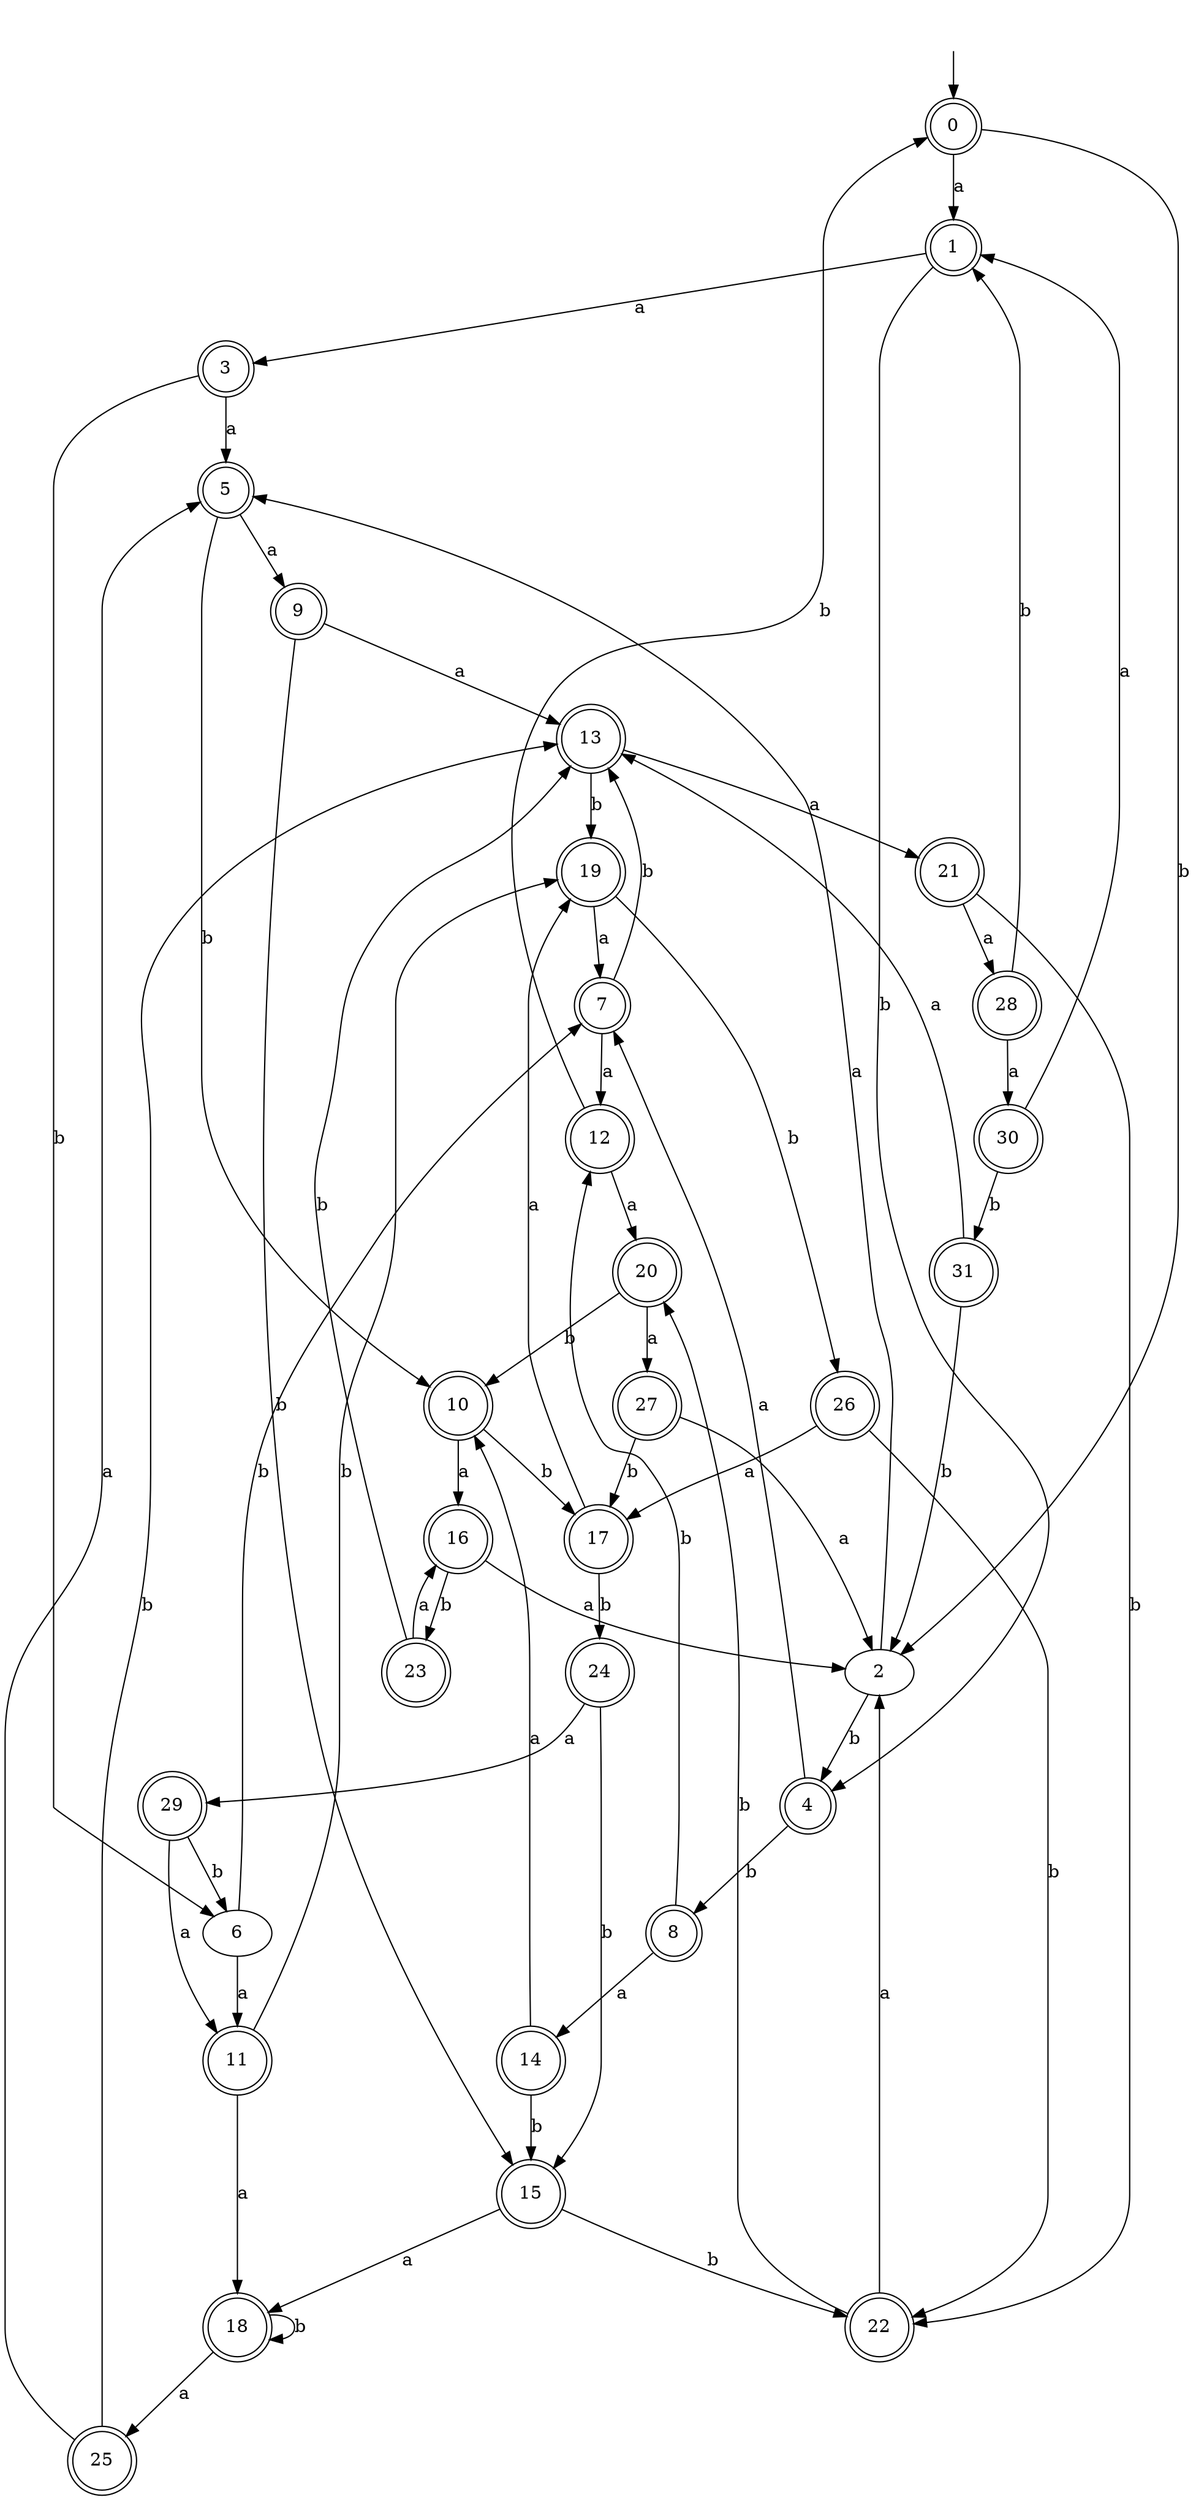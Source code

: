 digraph RandomDFA {
  __start0 [label="", shape=none];
  __start0 -> 0 [label=""];
  0 [shape=circle] [shape=doublecircle]
  0 -> 1 [label="a"]
  0 -> 2 [label="b"]
  1 [shape=doublecircle]
  1 -> 3 [label="a"]
  1 -> 4 [label="b"]
  2
  2 -> 5 [label="a"]
  2 -> 4 [label="b"]
  3 [shape=doublecircle]
  3 -> 5 [label="a"]
  3 -> 6 [label="b"]
  4 [shape=doublecircle]
  4 -> 7 [label="a"]
  4 -> 8 [label="b"]
  5 [shape=doublecircle]
  5 -> 9 [label="a"]
  5 -> 10 [label="b"]
  6
  6 -> 11 [label="a"]
  6 -> 7 [label="b"]
  7 [shape=doublecircle]
  7 -> 12 [label="a"]
  7 -> 13 [label="b"]
  8 [shape=doublecircle]
  8 -> 14 [label="a"]
  8 -> 12 [label="b"]
  9 [shape=doublecircle]
  9 -> 13 [label="a"]
  9 -> 15 [label="b"]
  10 [shape=doublecircle]
  10 -> 16 [label="a"]
  10 -> 17 [label="b"]
  11 [shape=doublecircle]
  11 -> 18 [label="a"]
  11 -> 19 [label="b"]
  12 [shape=doublecircle]
  12 -> 20 [label="a"]
  12 -> 0 [label="b"]
  13 [shape=doublecircle]
  13 -> 21 [label="a"]
  13 -> 19 [label="b"]
  14 [shape=doublecircle]
  14 -> 10 [label="a"]
  14 -> 15 [label="b"]
  15 [shape=doublecircle]
  15 -> 18 [label="a"]
  15 -> 22 [label="b"]
  16 [shape=doublecircle]
  16 -> 2 [label="a"]
  16 -> 23 [label="b"]
  17 [shape=doublecircle]
  17 -> 19 [label="a"]
  17 -> 24 [label="b"]
  18 [shape=doublecircle]
  18 -> 25 [label="a"]
  18 -> 18 [label="b"]
  19 [shape=doublecircle]
  19 -> 7 [label="a"]
  19 -> 26 [label="b"]
  20 [shape=doublecircle]
  20 -> 27 [label="a"]
  20 -> 10 [label="b"]
  21 [shape=doublecircle]
  21 -> 28 [label="a"]
  21 -> 22 [label="b"]
  22 [shape=doublecircle]
  22 -> 2 [label="a"]
  22 -> 20 [label="b"]
  23 [shape=doublecircle]
  23 -> 16 [label="a"]
  23 -> 13 [label="b"]
  24 [shape=doublecircle]
  24 -> 29 [label="a"]
  24 -> 15 [label="b"]
  25 [shape=doublecircle]
  25 -> 5 [label="a"]
  25 -> 13 [label="b"]
  26 [shape=doublecircle]
  26 -> 17 [label="a"]
  26 -> 22 [label="b"]
  27 [shape=doublecircle]
  27 -> 2 [label="a"]
  27 -> 17 [label="b"]
  28 [shape=doublecircle]
  28 -> 30 [label="a"]
  28 -> 1 [label="b"]
  29 [shape=doublecircle]
  29 -> 11 [label="a"]
  29 -> 6 [label="b"]
  30 [shape=doublecircle]
  30 -> 1 [label="a"]
  30 -> 31 [label="b"]
  31 [shape=doublecircle]
  31 -> 13 [label="a"]
  31 -> 2 [label="b"]
}

